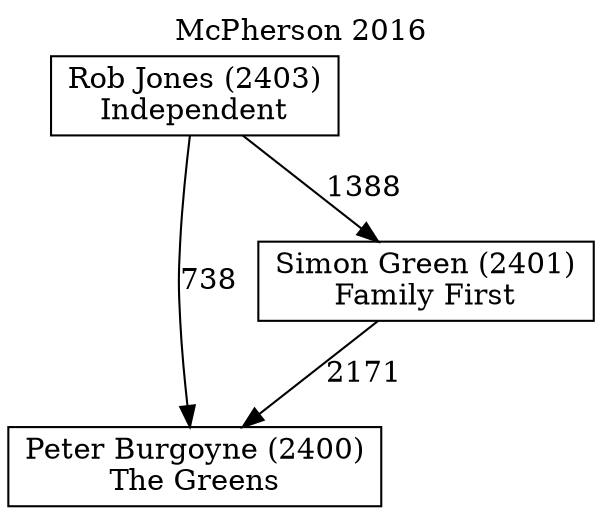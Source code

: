 // House preference flow
digraph "Peter Burgoyne (2400)_McPherson_2016" {
	graph [label="McPherson 2016" labelloc=t mclimit=10]
	node [shape=box]
	"Rob Jones (2403)" [label="Rob Jones (2403)
Independent"]
	"Peter Burgoyne (2400)" [label="Peter Burgoyne (2400)
The Greens"]
	"Simon Green (2401)" [label="Simon Green (2401)
Family First"]
	"Rob Jones (2403)" -> "Simon Green (2401)" [label=1388]
	"Simon Green (2401)" -> "Peter Burgoyne (2400)" [label=2171]
	"Rob Jones (2403)" -> "Peter Burgoyne (2400)" [label=738]
}
